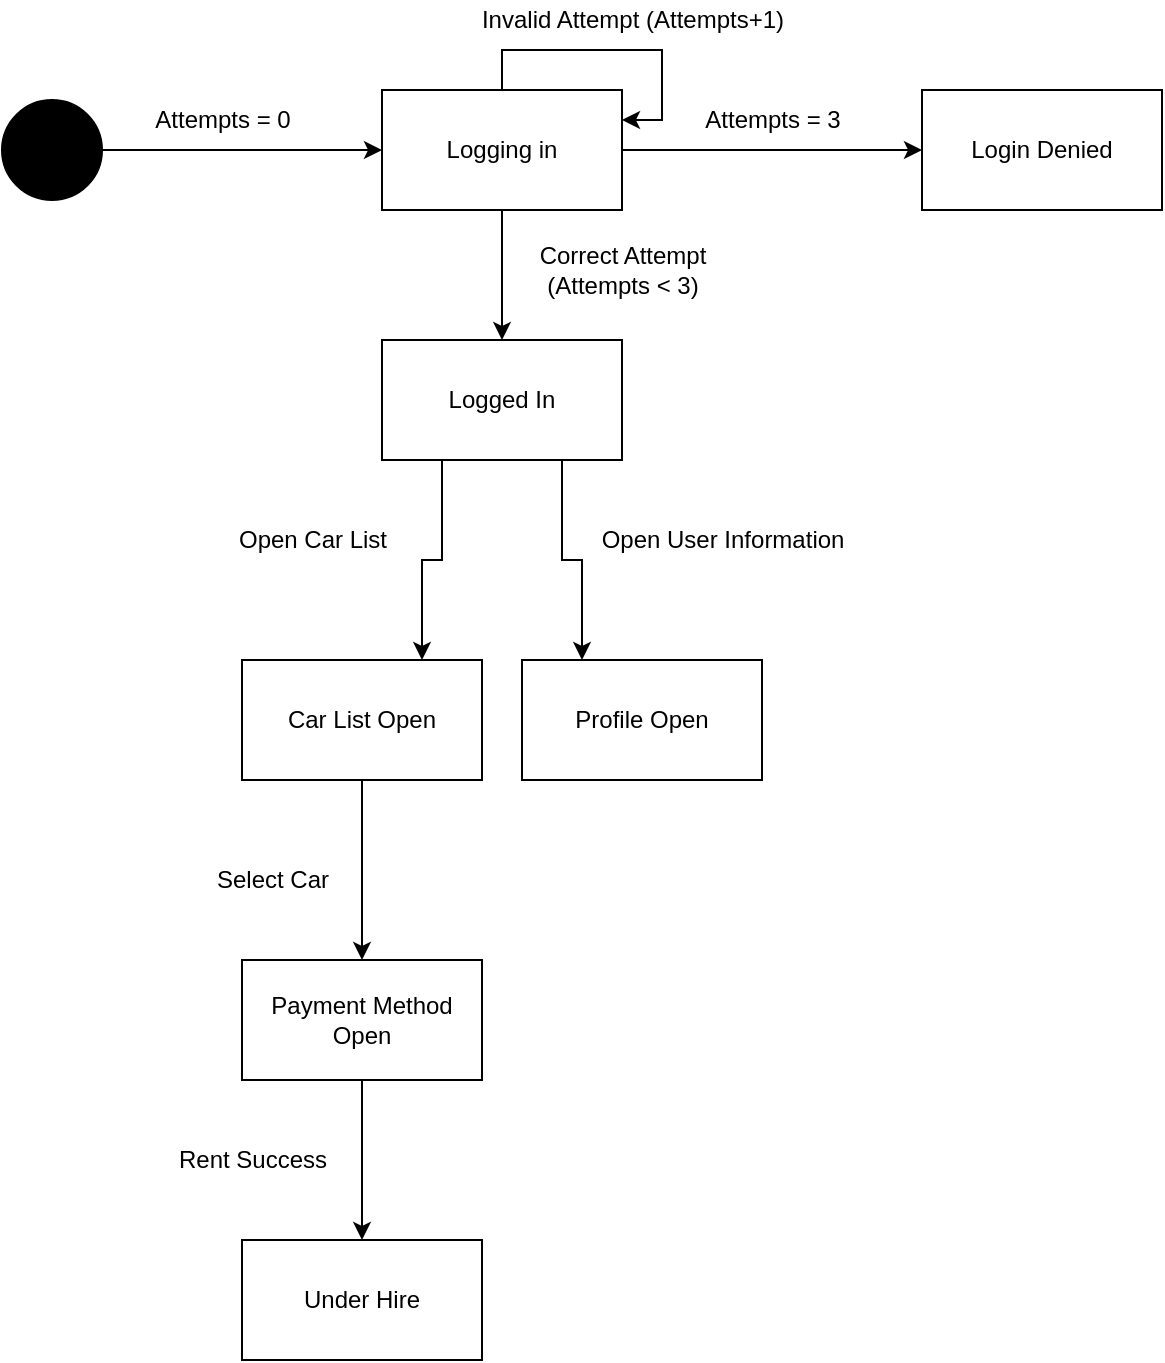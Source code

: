 <mxfile version="17.2.4" type="google"><diagram id="kXcnwG3zueP0j1cQe9cb" name="Page-1"><mxGraphModel grid="1" page="1" gridSize="10" guides="1" tooltips="1" connect="1" arrows="1" fold="1" pageScale="1" pageWidth="850" pageHeight="1100" math="0" shadow="0"><root><mxCell id="0"/><mxCell id="1" parent="0"/><mxCell id="RyzJUwFXYgxhqS5Iahu0-5" style="edgeStyle=orthogonalEdgeStyle;rounded=0;orthogonalLoop=1;jettySize=auto;html=1;exitX=1;exitY=0.5;exitDx=0;exitDy=0;entryX=0;entryY=0.5;entryDx=0;entryDy=0;" edge="1" parent="1" source="RyzJUwFXYgxhqS5Iahu0-1" target="RyzJUwFXYgxhqS5Iahu0-4"><mxGeometry relative="1" as="geometry"/></mxCell><mxCell id="RyzJUwFXYgxhqS5Iahu0-1" value="" style="ellipse;whiteSpace=wrap;html=1;aspect=fixed;fillColor=#000000;" vertex="1" parent="1"><mxGeometry x="80" y="140" width="50" height="50" as="geometry"/></mxCell><mxCell id="RyzJUwFXYgxhqS5Iahu0-13" style="edgeStyle=orthogonalEdgeStyle;rounded=0;orthogonalLoop=1;jettySize=auto;html=1;exitX=0.5;exitY=1;exitDx=0;exitDy=0;entryX=0.5;entryY=0;entryDx=0;entryDy=0;" edge="1" parent="1" source="RyzJUwFXYgxhqS5Iahu0-4" target="RyzJUwFXYgxhqS5Iahu0-12"><mxGeometry relative="1" as="geometry"/></mxCell><mxCell id="RyzJUwFXYgxhqS5Iahu0-17" style="edgeStyle=orthogonalEdgeStyle;rounded=0;orthogonalLoop=1;jettySize=auto;html=1;exitX=1;exitY=0.5;exitDx=0;exitDy=0;entryX=0;entryY=0.5;entryDx=0;entryDy=0;" edge="1" parent="1" source="RyzJUwFXYgxhqS5Iahu0-4" target="RyzJUwFXYgxhqS5Iahu0-16"><mxGeometry relative="1" as="geometry"/></mxCell><mxCell id="RyzJUwFXYgxhqS5Iahu0-4" value="Logging in" style="whiteSpace=wrap;html=1;fillColor=#FFFFFF;" vertex="1" parent="1"><mxGeometry x="270" y="135" width="120" height="60" as="geometry"/></mxCell><mxCell id="RyzJUwFXYgxhqS5Iahu0-6" value="Attempts = 0" style="text;html=1;align=center;verticalAlign=middle;resizable=0;points=[];autosize=1;strokeColor=none;fillColor=none;" vertex="1" parent="1"><mxGeometry x="150" y="140" width="80" height="20" as="geometry"/></mxCell><mxCell id="RyzJUwFXYgxhqS5Iahu0-10" value="Invalid Attempt (Attempts+1)" style="text;html=1;align=center;verticalAlign=middle;resizable=0;points=[];autosize=1;strokeColor=none;fillColor=none;" vertex="1" parent="1"><mxGeometry x="310" y="90" width="170" height="20" as="geometry"/></mxCell><mxCell id="RyzJUwFXYgxhqS5Iahu0-11" style="edgeStyle=orthogonalEdgeStyle;rounded=0;orthogonalLoop=1;jettySize=auto;html=1;exitX=0.5;exitY=0;exitDx=0;exitDy=0;entryX=1;entryY=0.25;entryDx=0;entryDy=0;" edge="1" parent="1" source="RyzJUwFXYgxhqS5Iahu0-4" target="RyzJUwFXYgxhqS5Iahu0-4"><mxGeometry relative="1" as="geometry"/></mxCell><mxCell id="RyzJUwFXYgxhqS5Iahu0-29" style="edgeStyle=orthogonalEdgeStyle;rounded=0;orthogonalLoop=1;jettySize=auto;html=1;exitX=0.25;exitY=1;exitDx=0;exitDy=0;entryX=0.75;entryY=0;entryDx=0;entryDy=0;" edge="1" parent="1" source="RyzJUwFXYgxhqS5Iahu0-12" target="RyzJUwFXYgxhqS5Iahu0-25"><mxGeometry relative="1" as="geometry"/></mxCell><mxCell id="RyzJUwFXYgxhqS5Iahu0-30" style="edgeStyle=orthogonalEdgeStyle;rounded=0;orthogonalLoop=1;jettySize=auto;html=1;exitX=0.75;exitY=1;exitDx=0;exitDy=0;entryX=0.25;entryY=0;entryDx=0;entryDy=0;" edge="1" parent="1" source="RyzJUwFXYgxhqS5Iahu0-12" target="RyzJUwFXYgxhqS5Iahu0-26"><mxGeometry relative="1" as="geometry"/></mxCell><mxCell id="RyzJUwFXYgxhqS5Iahu0-12" value="Logged In" style="whiteSpace=wrap;html=1;fillColor=#FFFFFF;" vertex="1" parent="1"><mxGeometry x="270" y="260" width="120" height="60" as="geometry"/></mxCell><mxCell id="RyzJUwFXYgxhqS5Iahu0-14" value="Correct Attempt&lt;br&gt;(Attempts &amp;lt; 3)" style="text;html=1;align=center;verticalAlign=middle;resizable=0;points=[];autosize=1;strokeColor=none;fillColor=none;" vertex="1" parent="1"><mxGeometry x="340" y="210" width="100" height="30" as="geometry"/></mxCell><mxCell id="RyzJUwFXYgxhqS5Iahu0-16" value="Login Denied" style="rounded=0;whiteSpace=wrap;html=1;fillColor=#FFFFFF;" vertex="1" parent="1"><mxGeometry x="540" y="135" width="120" height="60" as="geometry"/></mxCell><mxCell id="RyzJUwFXYgxhqS5Iahu0-18" value="Attempts = 3" style="text;html=1;align=center;verticalAlign=middle;resizable=0;points=[];autosize=1;strokeColor=none;fillColor=none;" vertex="1" parent="1"><mxGeometry x="425" y="140" width="80" height="20" as="geometry"/></mxCell><mxCell id="RyzJUwFXYgxhqS5Iahu0-37" style="edgeStyle=orthogonalEdgeStyle;rounded=0;orthogonalLoop=1;jettySize=auto;html=1;exitX=0.5;exitY=1;exitDx=0;exitDy=0;entryX=0.5;entryY=0;entryDx=0;entryDy=0;" edge="1" parent="1" source="RyzJUwFXYgxhqS5Iahu0-25" target="RyzJUwFXYgxhqS5Iahu0-38"><mxGeometry relative="1" as="geometry"><mxPoint x="260" y="570" as="targetPoint"/></mxGeometry></mxCell><mxCell id="RyzJUwFXYgxhqS5Iahu0-25" value="Car List Open" style="whiteSpace=wrap;html=1;fillColor=#FFFFFF;" vertex="1" parent="1"><mxGeometry x="200" y="420" width="120" height="60" as="geometry"/></mxCell><mxCell id="RyzJUwFXYgxhqS5Iahu0-26" value="Profile Open" style="whiteSpace=wrap;html=1;fillColor=#FFFFFF;" vertex="1" parent="1"><mxGeometry x="340" y="420" width="120" height="60" as="geometry"/></mxCell><mxCell id="RyzJUwFXYgxhqS5Iahu0-31" value="Open User Information" style="text;html=1;align=center;verticalAlign=middle;resizable=0;points=[];autosize=1;strokeColor=none;fillColor=none;" vertex="1" parent="1"><mxGeometry x="370" y="350" width="140" height="20" as="geometry"/></mxCell><mxCell id="RyzJUwFXYgxhqS5Iahu0-32" value="Open Car List" style="text;html=1;align=center;verticalAlign=middle;resizable=0;points=[];autosize=1;strokeColor=none;fillColor=none;" vertex="1" parent="1"><mxGeometry x="190" y="350" width="90" height="20" as="geometry"/></mxCell><mxCell id="RyzJUwFXYgxhqS5Iahu0-40" style="edgeStyle=orthogonalEdgeStyle;rounded=0;orthogonalLoop=1;jettySize=auto;html=1;exitX=0.5;exitY=1;exitDx=0;exitDy=0;" edge="1" parent="1" source="RyzJUwFXYgxhqS5Iahu0-38"><mxGeometry relative="1" as="geometry"><mxPoint x="260" y="710" as="targetPoint"/></mxGeometry></mxCell><mxCell id="RyzJUwFXYgxhqS5Iahu0-38" value="Payment Method Open" style="whiteSpace=wrap;html=1;fillColor=#FFFFFF;" vertex="1" parent="1"><mxGeometry x="200" y="570" width="120" height="60" as="geometry"/></mxCell><mxCell id="RyzJUwFXYgxhqS5Iahu0-39" value="Select Car" style="text;html=1;align=center;verticalAlign=middle;resizable=0;points=[];autosize=1;strokeColor=none;fillColor=none;" vertex="1" parent="1"><mxGeometry x="180" y="520" width="70" height="20" as="geometry"/></mxCell><mxCell id="RyzJUwFXYgxhqS5Iahu0-41" value="Under Hire" style="rounded=0;whiteSpace=wrap;html=1;fillColor=#FFFFFF;" vertex="1" parent="1"><mxGeometry x="200" y="710" width="120" height="60" as="geometry"/></mxCell><mxCell id="RyzJUwFXYgxhqS5Iahu0-43" value="Rent Success" style="text;html=1;align=center;verticalAlign=middle;resizable=0;points=[];autosize=1;strokeColor=none;fillColor=none;" vertex="1" parent="1"><mxGeometry x="160" y="660" width="90" height="20" as="geometry"/></mxCell></root></mxGraphModel></diagram></mxfile>